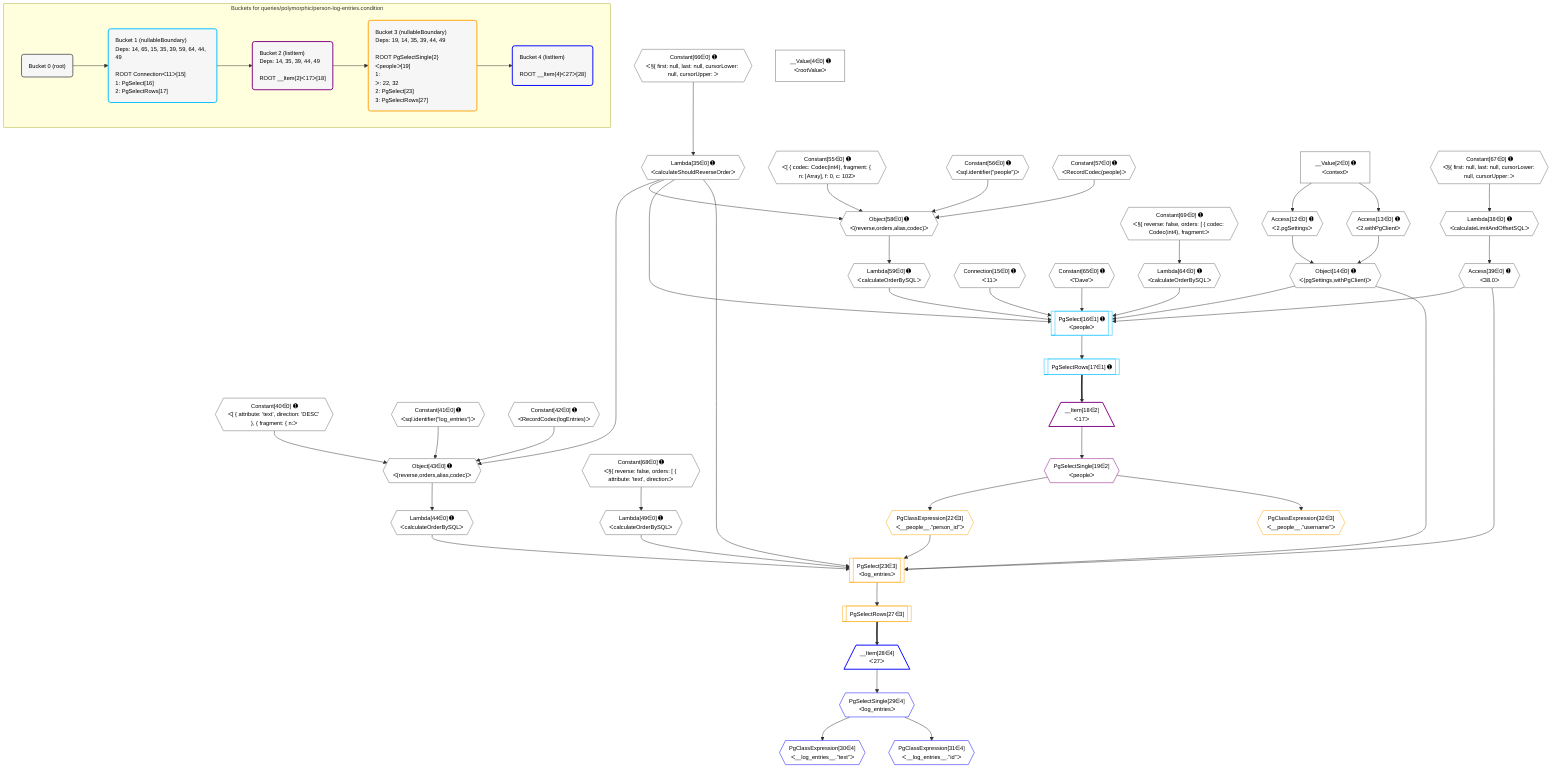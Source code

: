 %%{init: {'themeVariables': { 'fontSize': '12px'}}}%%
graph TD
    classDef path fill:#eee,stroke:#000,color:#000
    classDef plan fill:#fff,stroke-width:1px,color:#000
    classDef itemplan fill:#fff,stroke-width:2px,color:#000
    classDef unbatchedplan fill:#dff,stroke-width:1px,color:#000
    classDef sideeffectplan fill:#fcc,stroke-width:2px,color:#000
    classDef bucket fill:#f6f6f6,color:#000,stroke-width:2px,text-align:left


    %% plan dependencies
    Object43{{"Object[43∈0] ➊<br />ᐸ{reverse,orders,alias,codec}ᐳ"}}:::plan
    Lambda35{{"Lambda[35∈0] ➊<br />ᐸcalculateShouldReverseOrderᐳ"}}:::plan
    Constant40{{"Constant[40∈0] ➊<br />ᐸ[ { attribute: 'text', direction: 'DESC' }, { fragment: { n:ᐳ"}}:::plan
    Constant41{{"Constant[41∈0] ➊<br />ᐸsql.identifier(”log_entries”)ᐳ"}}:::plan
    Constant42{{"Constant[42∈0] ➊<br />ᐸRecordCodec(logEntries)ᐳ"}}:::plan
    Lambda35 & Constant40 & Constant41 & Constant42 --> Object43
    Object58{{"Object[58∈0] ➊<br />ᐸ{reverse,orders,alias,codec}ᐳ"}}:::plan
    Constant55{{"Constant[55∈0] ➊<br />ᐸ[ { codec: Codec(int4), fragment: { n: [Array], f: 0, c: 102ᐳ"}}:::plan
    Constant56{{"Constant[56∈0] ➊<br />ᐸsql.identifier(”people”)ᐳ"}}:::plan
    Constant57{{"Constant[57∈0] ➊<br />ᐸRecordCodec(people)ᐳ"}}:::plan
    Lambda35 & Constant55 & Constant56 & Constant57 --> Object58
    Object14{{"Object[14∈0] ➊<br />ᐸ{pgSettings,withPgClient}ᐳ"}}:::plan
    Access12{{"Access[12∈0] ➊<br />ᐸ2.pgSettingsᐳ"}}:::plan
    Access13{{"Access[13∈0] ➊<br />ᐸ2.withPgClientᐳ"}}:::plan
    Access12 & Access13 --> Object14
    __Value2["__Value[2∈0] ➊<br />ᐸcontextᐳ"]:::plan
    __Value2 --> Access12
    __Value2 --> Access13
    Constant66{{"Constant[66∈0] ➊<br />ᐸ§{ first: null, last: null, cursorLower: null, cursorUpper: ᐳ"}}:::plan
    Constant66 --> Lambda35
    Lambda38{{"Lambda[38∈0] ➊<br />ᐸcalculateLimitAndOffsetSQLᐳ"}}:::plan
    Constant67{{"Constant[67∈0] ➊<br />ᐸ§{ first: null, last: null, cursorLower: null, cursorUpper: ᐳ"}}:::plan
    Constant67 --> Lambda38
    Access39{{"Access[39∈0] ➊<br />ᐸ38.0ᐳ"}}:::plan
    Lambda38 --> Access39
    Lambda44{{"Lambda[44∈0] ➊<br />ᐸcalculateOrderBySQLᐳ"}}:::plan
    Object43 --> Lambda44
    Lambda49{{"Lambda[49∈0] ➊<br />ᐸcalculateOrderBySQLᐳ"}}:::plan
    Constant68{{"Constant[68∈0] ➊<br />ᐸ§{ reverse: false, orders: [ { attribute: 'text', direction:ᐳ"}}:::plan
    Constant68 --> Lambda49
    Lambda59{{"Lambda[59∈0] ➊<br />ᐸcalculateOrderBySQLᐳ"}}:::plan
    Object58 --> Lambda59
    Lambda64{{"Lambda[64∈0] ➊<br />ᐸcalculateOrderBySQLᐳ"}}:::plan
    Constant69{{"Constant[69∈0] ➊<br />ᐸ§{ reverse: false, orders: [ { codec: Codec(int4), fragment:ᐳ"}}:::plan
    Constant69 --> Lambda64
    __Value4["__Value[4∈0] ➊<br />ᐸrootValueᐳ"]:::plan
    Connection15{{"Connection[15∈0] ➊<br />ᐸ11ᐳ"}}:::plan
    Constant65{{"Constant[65∈0] ➊<br />ᐸ'Dave'ᐳ"}}:::plan
    PgSelect16[["PgSelect[16∈1] ➊<br />ᐸpeopleᐳ"]]:::plan
    Object14 & Constant65 & Connection15 & Lambda35 & Access39 & Lambda59 & Lambda64 --> PgSelect16
    PgSelectRows17[["PgSelectRows[17∈1] ➊"]]:::plan
    PgSelect16 --> PgSelectRows17
    __Item18[/"__Item[18∈2]<br />ᐸ17ᐳ"\]:::itemplan
    PgSelectRows17 ==> __Item18
    PgSelectSingle19{{"PgSelectSingle[19∈2]<br />ᐸpeopleᐳ"}}:::plan
    __Item18 --> PgSelectSingle19
    PgSelect23[["PgSelect[23∈3]<br />ᐸlog_entriesᐳ"]]:::plan
    PgClassExpression22{{"PgClassExpression[22∈3]<br />ᐸ__people__.”person_id”ᐳ"}}:::plan
    Object14 & PgClassExpression22 & Lambda35 & Access39 & Lambda44 & Lambda49 --> PgSelect23
    PgSelectSingle19 --> PgClassExpression22
    PgSelectRows27[["PgSelectRows[27∈3]"]]:::plan
    PgSelect23 --> PgSelectRows27
    PgClassExpression32{{"PgClassExpression[32∈3]<br />ᐸ__people__.”username”ᐳ"}}:::plan
    PgSelectSingle19 --> PgClassExpression32
    __Item28[/"__Item[28∈4]<br />ᐸ27ᐳ"\]:::itemplan
    PgSelectRows27 ==> __Item28
    PgSelectSingle29{{"PgSelectSingle[29∈4]<br />ᐸlog_entriesᐳ"}}:::plan
    __Item28 --> PgSelectSingle29
    PgClassExpression30{{"PgClassExpression[30∈4]<br />ᐸ__log_entries__.”text”ᐳ"}}:::plan
    PgSelectSingle29 --> PgClassExpression30
    PgClassExpression31{{"PgClassExpression[31∈4]<br />ᐸ__log_entries__.”id”ᐳ"}}:::plan
    PgSelectSingle29 --> PgClassExpression31

    %% define steps

    subgraph "Buckets for queries/polymorphic/person-log-entries.condition"
    Bucket0("Bucket 0 (root)"):::bucket
    classDef bucket0 stroke:#696969
    class Bucket0,__Value2,__Value4,Access12,Access13,Object14,Connection15,Lambda35,Lambda38,Access39,Constant40,Constant41,Constant42,Object43,Lambda44,Lambda49,Constant55,Constant56,Constant57,Object58,Lambda59,Lambda64,Constant65,Constant66,Constant67,Constant68,Constant69 bucket0
    Bucket1("Bucket 1 (nullableBoundary)<br />Deps: 14, 65, 15, 35, 39, 59, 64, 44, 49<br /><br />ROOT Connectionᐸ11ᐳ[15]<br />1: PgSelect[16]<br />2: PgSelectRows[17]"):::bucket
    classDef bucket1 stroke:#00bfff
    class Bucket1,PgSelect16,PgSelectRows17 bucket1
    Bucket2("Bucket 2 (listItem)<br />Deps: 14, 35, 39, 44, 49<br /><br />ROOT __Item{2}ᐸ17ᐳ[18]"):::bucket
    classDef bucket2 stroke:#7f007f
    class Bucket2,__Item18,PgSelectSingle19 bucket2
    Bucket3("Bucket 3 (nullableBoundary)<br />Deps: 19, 14, 35, 39, 44, 49<br /><br />ROOT PgSelectSingle{2}ᐸpeopleᐳ[19]<br />1: <br />ᐳ: 22, 32<br />2: PgSelect[23]<br />3: PgSelectRows[27]"):::bucket
    classDef bucket3 stroke:#ffa500
    class Bucket3,PgClassExpression22,PgSelect23,PgSelectRows27,PgClassExpression32 bucket3
    Bucket4("Bucket 4 (listItem)<br /><br />ROOT __Item{4}ᐸ27ᐳ[28]"):::bucket
    classDef bucket4 stroke:#0000ff
    class Bucket4,__Item28,PgSelectSingle29,PgClassExpression30,PgClassExpression31 bucket4
    Bucket0 --> Bucket1
    Bucket1 --> Bucket2
    Bucket2 --> Bucket3
    Bucket3 --> Bucket4
    end